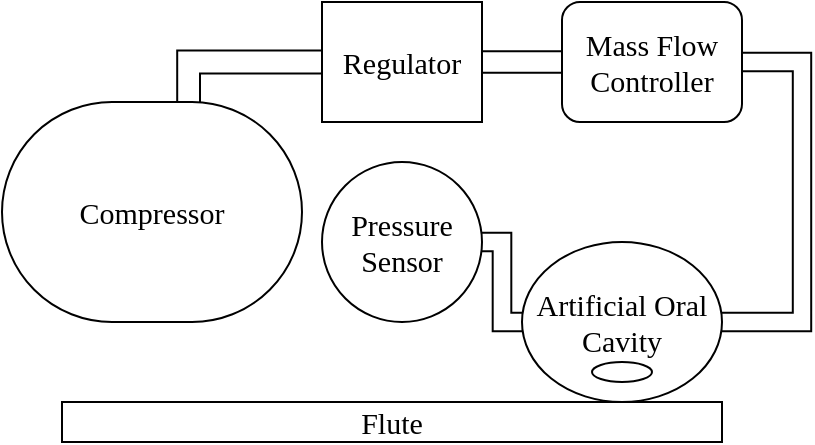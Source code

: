 <mxfile version="21.1.9" type="device">
  <diagram name="Page-1" id="iN0qubvmiserkTIKgN8U">
    <mxGraphModel dx="828" dy="478" grid="1" gridSize="10" guides="1" tooltips="1" connect="1" arrows="1" fold="1" page="1" pageScale="1" pageWidth="827" pageHeight="1169" math="0" shadow="0">
      <root>
        <mxCell id="0" />
        <mxCell id="1" parent="0" />
        <mxCell id="dCy2nL5OFbeC903T5zUB-6" style="edgeStyle=orthogonalEdgeStyle;rounded=0;orthogonalLoop=1;jettySize=auto;html=1;exitX=0.622;exitY=0.003;exitDx=0;exitDy=0;entryX=0;entryY=0.5;entryDx=0;entryDy=0;shape=link;strokeWidth=1;endArrow=none;endFill=0;width=11.395;exitPerimeter=0;fontFamily=Computer Modern;fontSource=https%3A%2F%2Ffonts.googleapis.com%2Fcss%3Ffamily%3DComputer%2BModern;fontSize=15;" edge="1" parent="1" source="dCy2nL5OFbeC903T5zUB-1" target="dCy2nL5OFbeC903T5zUB-4">
          <mxGeometry relative="1" as="geometry" />
        </mxCell>
        <mxCell id="dCy2nL5OFbeC903T5zUB-1" value="Compressor" style="rounded=1;whiteSpace=wrap;html=1;arcSize=50;fontFamily=Computer Modern;fontSource=https%3A%2F%2Ffonts.googleapis.com%2Fcss%3Ffamily%3DComputer%2BModern;fontSize=15;" vertex="1" parent="1">
          <mxGeometry x="240" y="130" width="150" height="110" as="geometry" />
        </mxCell>
        <mxCell id="dCy2nL5OFbeC903T5zUB-11" value="" style="edgeStyle=orthogonalEdgeStyle;rounded=0;orthogonalLoop=1;jettySize=auto;html=1;shape=link;width=10.833;fontFamily=Computer Modern;fontSource=https%3A%2F%2Ffonts.googleapis.com%2Fcss%3Ffamily%3DComputer%2BModern;fontSize=15;" edge="1" parent="1" source="dCy2nL5OFbeC903T5zUB-4" target="dCy2nL5OFbeC903T5zUB-7">
          <mxGeometry relative="1" as="geometry" />
        </mxCell>
        <mxCell id="dCy2nL5OFbeC903T5zUB-4" value="Regulator" style="rounded=0;whiteSpace=wrap;html=1;fontFamily=Computer Modern;fontSource=https%3A%2F%2Ffonts.googleapis.com%2Fcss%3Ffamily%3DComputer%2BModern;fontSize=15;" vertex="1" parent="1">
          <mxGeometry x="400" y="80" width="80" height="60" as="geometry" />
        </mxCell>
        <mxCell id="dCy2nL5OFbeC903T5zUB-13" value="" style="edgeStyle=orthogonalEdgeStyle;rounded=0;orthogonalLoop=1;jettySize=auto;html=1;shape=link;width=9.2;entryX=1;entryY=0.5;entryDx=0;entryDy=0;fontFamily=Computer Modern;fontSource=https%3A%2F%2Ffonts.googleapis.com%2Fcss%3Ffamily%3DComputer%2BModern;fontSize=15;" edge="1" parent="1" source="dCy2nL5OFbeC903T5zUB-7" target="dCy2nL5OFbeC903T5zUB-12">
          <mxGeometry relative="1" as="geometry">
            <Array as="points">
              <mxPoint x="640" y="110" />
              <mxPoint x="640" y="240" />
            </Array>
          </mxGeometry>
        </mxCell>
        <mxCell id="dCy2nL5OFbeC903T5zUB-7" value="Mass Flow&lt;br style=&quot;font-size: 15px;&quot;&gt;Controller" style="rounded=1;whiteSpace=wrap;html=1;fontFamily=Computer Modern;fontSource=https%3A%2F%2Ffonts.googleapis.com%2Fcss%3Ffamily%3DComputer%2BModern;fontSize=15;" vertex="1" parent="1">
          <mxGeometry x="520" y="80" width="90" height="60" as="geometry" />
        </mxCell>
        <mxCell id="dCy2nL5OFbeC903T5zUB-17" value="" style="edgeStyle=orthogonalEdgeStyle;rounded=0;orthogonalLoop=1;jettySize=auto;html=1;shape=link;width=-9.31;fontFamily=Computer Modern;fontSource=https%3A%2F%2Ffonts.googleapis.com%2Fcss%3Ffamily%3DComputer%2BModern;fontSize=15;" edge="1" parent="1" source="dCy2nL5OFbeC903T5zUB-12" target="dCy2nL5OFbeC903T5zUB-16">
          <mxGeometry relative="1" as="geometry">
            <Array as="points">
              <mxPoint x="490" y="240" />
              <mxPoint x="490" y="200" />
            </Array>
          </mxGeometry>
        </mxCell>
        <mxCell id="dCy2nL5OFbeC903T5zUB-12" value="Artificial Oral&lt;br style=&quot;font-size: 15px;&quot;&gt;Cavity" style="ellipse;whiteSpace=wrap;html=1;rounded=1;fontFamily=Computer Modern;fontSource=https%3A%2F%2Ffonts.googleapis.com%2Fcss%3Ffamily%3DComputer%2BModern;fontSize=15;" vertex="1" parent="1">
          <mxGeometry x="500" y="200" width="100" height="80" as="geometry" />
        </mxCell>
        <mxCell id="dCy2nL5OFbeC903T5zUB-14" value="" style="ellipse;whiteSpace=wrap;html=1;fontFamily=Computer Modern;fontSource=https%3A%2F%2Ffonts.googleapis.com%2Fcss%3Ffamily%3DComputer%2BModern;fontSize=15;" vertex="1" parent="1">
          <mxGeometry x="535" y="260" width="30" height="10" as="geometry" />
        </mxCell>
        <mxCell id="dCy2nL5OFbeC903T5zUB-15" value="Flute" style="rounded=0;whiteSpace=wrap;html=1;fontFamily=Computer Modern;fontSource=https%3A%2F%2Ffonts.googleapis.com%2Fcss%3Ffamily%3DComputer%2BModern;fontSize=15;" vertex="1" parent="1">
          <mxGeometry x="270" y="280" width="330" height="20" as="geometry" />
        </mxCell>
        <mxCell id="dCy2nL5OFbeC903T5zUB-16" value="Pressure&lt;br style=&quot;font-size: 15px;&quot;&gt;Sensor" style="ellipse;whiteSpace=wrap;html=1;rounded=1;fontFamily=Computer Modern;fontSource=https%3A%2F%2Ffonts.googleapis.com%2Fcss%3Ffamily%3DComputer%2BModern;fontSize=15;" vertex="1" parent="1">
          <mxGeometry x="400" y="160" width="80" height="80" as="geometry" />
        </mxCell>
      </root>
    </mxGraphModel>
  </diagram>
</mxfile>
